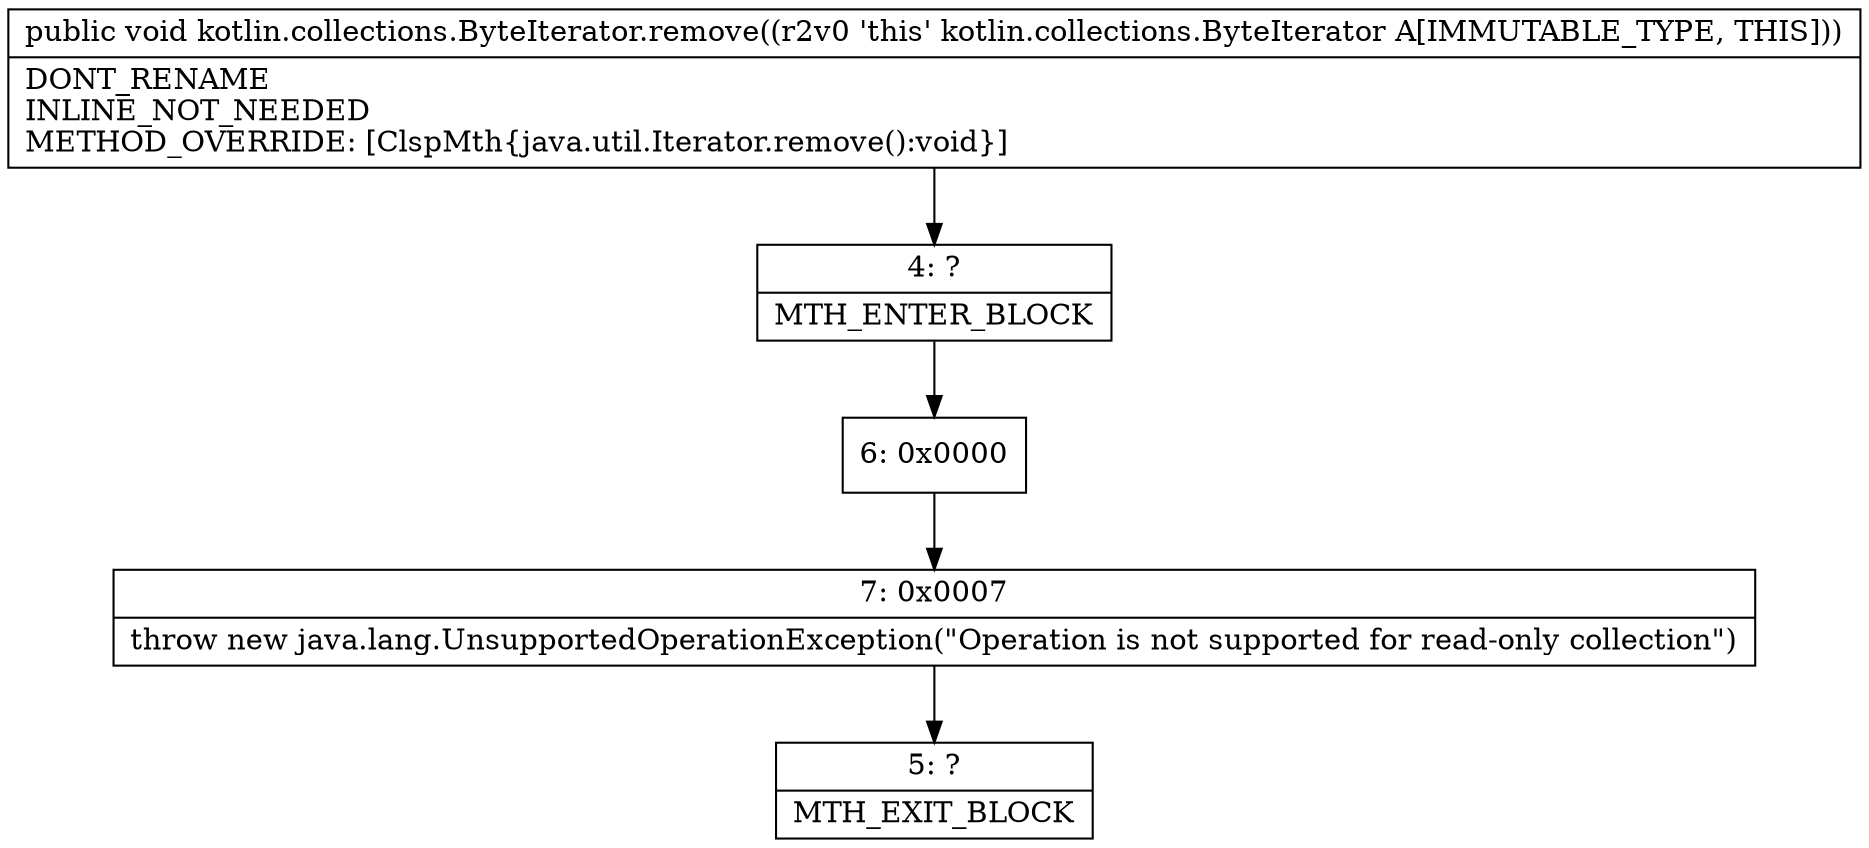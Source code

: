 digraph "CFG forkotlin.collections.ByteIterator.remove()V" {
Node_4 [shape=record,label="{4\:\ ?|MTH_ENTER_BLOCK\l}"];
Node_6 [shape=record,label="{6\:\ 0x0000}"];
Node_7 [shape=record,label="{7\:\ 0x0007|throw new java.lang.UnsupportedOperationException(\"Operation is not supported for read\-only collection\")\l}"];
Node_5 [shape=record,label="{5\:\ ?|MTH_EXIT_BLOCK\l}"];
MethodNode[shape=record,label="{public void kotlin.collections.ByteIterator.remove((r2v0 'this' kotlin.collections.ByteIterator A[IMMUTABLE_TYPE, THIS]))  | DONT_RENAME\lINLINE_NOT_NEEDED\lMETHOD_OVERRIDE: [ClspMth\{java.util.Iterator.remove():void\}]\l}"];
MethodNode -> Node_4;Node_4 -> Node_6;
Node_6 -> Node_7;
Node_7 -> Node_5;
}

